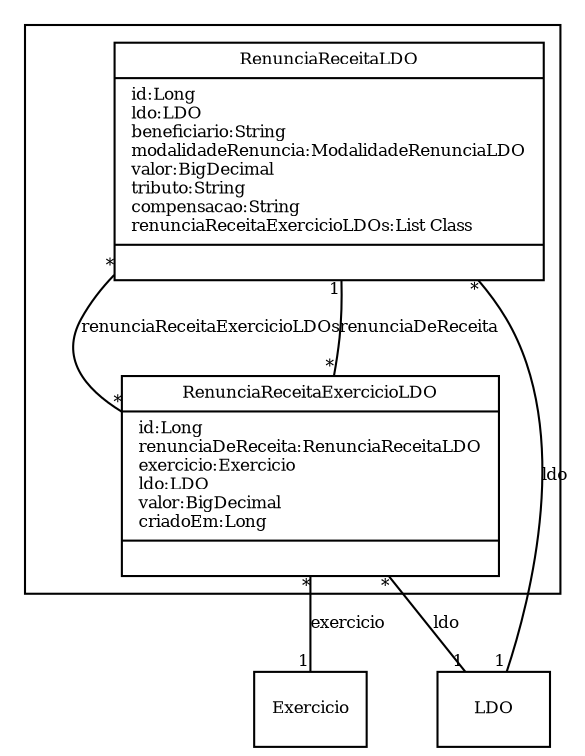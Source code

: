 digraph G{
fontname = "Times-Roman"
fontsize = 8

node [
        fontname = "Times-Roman"
        fontsize = 8
        shape = "record"
]

edge [
        fontname = "Times-Roman"
        fontsize = 8
]

subgraph clusterRENUNCIA_DA_RECEITA
{
RenunciaReceitaLDO [label = "{RenunciaReceitaLDO|id:Long\lldo:LDO\lbeneficiario:String\lmodalidadeRenuncia:ModalidadeRenunciaLDO\lvalor:BigDecimal\ltributo:String\lcompensacao:String\lrenunciaReceitaExercicioLDOs:List Class\l|\l}"]
RenunciaReceitaExercicioLDO [label = "{RenunciaReceitaExercicioLDO|id:Long\lrenunciaDeReceita:RenunciaReceitaLDO\lexercicio:Exercicio\lldo:LDO\lvalor:BigDecimal\lcriadoEm:Long\l|\l}"]
}
edge [arrowhead = "none" headlabel = "1" taillabel = "*"] RenunciaReceitaLDO -> LDO [label = "ldo"]
edge [arrowhead = "none" headlabel = "*" taillabel = "*"] RenunciaReceitaLDO -> RenunciaReceitaExercicioLDO [label = "renunciaReceitaExercicioLDOs"]
edge [arrowhead = "none" headlabel = "1" taillabel = "*"] RenunciaReceitaExercicioLDO -> RenunciaReceitaLDO [label = "renunciaDeReceita"]
edge [arrowhead = "none" headlabel = "1" taillabel = "*"] RenunciaReceitaExercicioLDO -> Exercicio [label = "exercicio"]
edge [arrowhead = "none" headlabel = "1" taillabel = "*"] RenunciaReceitaExercicioLDO -> LDO [label = "ldo"]
}
